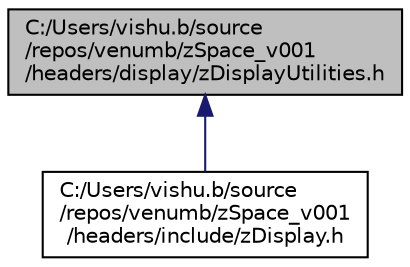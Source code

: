 digraph "C:/Users/vishu.b/source/repos/venumb/zSpace_v001/headers/display/zDisplayUtilities.h"
{
 // LATEX_PDF_SIZE
  edge [fontname="Helvetica",fontsize="10",labelfontname="Helvetica",labelfontsize="10"];
  node [fontname="Helvetica",fontsize="10",shape=record];
  Node37 [label="C:/Users/vishu.b/source\l/repos/venumb/zSpace_v001\l/headers/display/zDisplayUtilities.h",height=0.2,width=0.4,color="black", fillcolor="grey75", style="filled", fontcolor="black",tooltip=" "];
  Node37 -> Node38 [dir="back",color="midnightblue",fontsize="10",style="solid",fontname="Helvetica"];
  Node38 [label="C:/Users/vishu.b/source\l/repos/venumb/zSpace_v001\l/headers/include/zDisplay.h",height=0.2,width=0.4,color="black", fillcolor="white", style="filled",URL="$z_display_8h.html",tooltip=" "];
}
